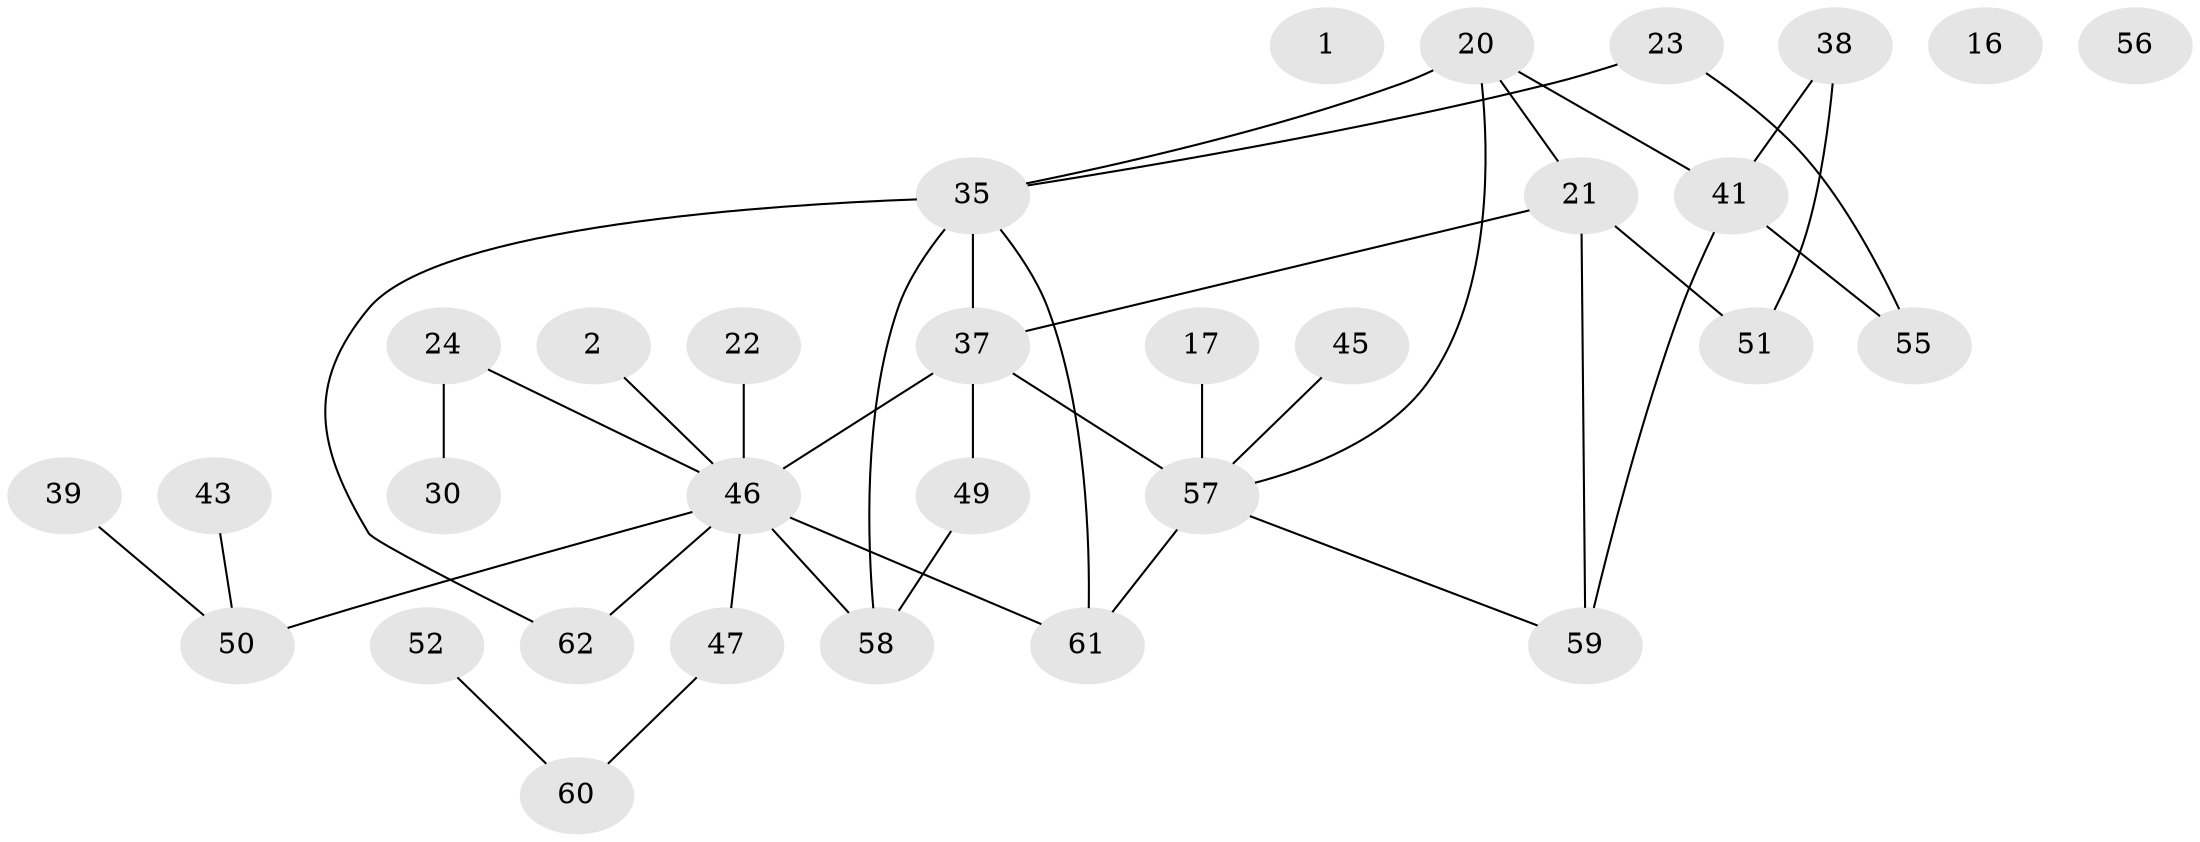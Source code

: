 // original degree distribution, {0: 0.04838709677419355, 1: 0.20967741935483872, 5: 0.06451612903225806, 3: 0.2903225806451613, 7: 0.04838709677419355, 4: 0.08064516129032258, 2: 0.24193548387096775, 6: 0.016129032258064516}
// Generated by graph-tools (version 1.1) at 2025/43/03/04/25 21:43:29]
// undirected, 31 vertices, 38 edges
graph export_dot {
graph [start="1"]
  node [color=gray90,style=filled];
  1;
  2;
  16;
  17;
  20 [super="+13"];
  21 [super="+10"];
  22;
  23;
  24;
  30;
  35 [super="+14"];
  37 [super="+4+6"];
  38;
  39;
  41 [super="+11+12"];
  43;
  45;
  46 [super="+9+44"];
  47;
  49 [super="+25+7"];
  50 [super="+31"];
  51 [super="+36+15"];
  52;
  55;
  56;
  57 [super="+48"];
  58;
  59 [super="+27"];
  60;
  61 [super="+53+34"];
  62 [super="+40+42+54"];
  2 -- 46;
  17 -- 57;
  20 -- 21;
  20 -- 35;
  20 -- 41;
  20 -- 57;
  21 -- 37;
  21 -- 59 [weight=2];
  21 -- 51;
  22 -- 46;
  23 -- 55;
  23 -- 35;
  24 -- 30;
  24 -- 46;
  35 -- 58 [weight=2];
  35 -- 62;
  35 -- 37 [weight=2];
  35 -- 61 [weight=2];
  37 -- 46 [weight=2];
  37 -- 57 [weight=2];
  37 -- 49;
  38 -- 41;
  38 -- 51;
  39 -- 50;
  41 -- 55;
  41 -- 59;
  43 -- 50;
  45 -- 57;
  46 -- 50 [weight=2];
  46 -- 58;
  46 -- 47;
  46 -- 61 [weight=4];
  46 -- 62 [weight=2];
  47 -- 60;
  49 -- 58;
  52 -- 60;
  57 -- 61 [weight=3];
  57 -- 59;
}
